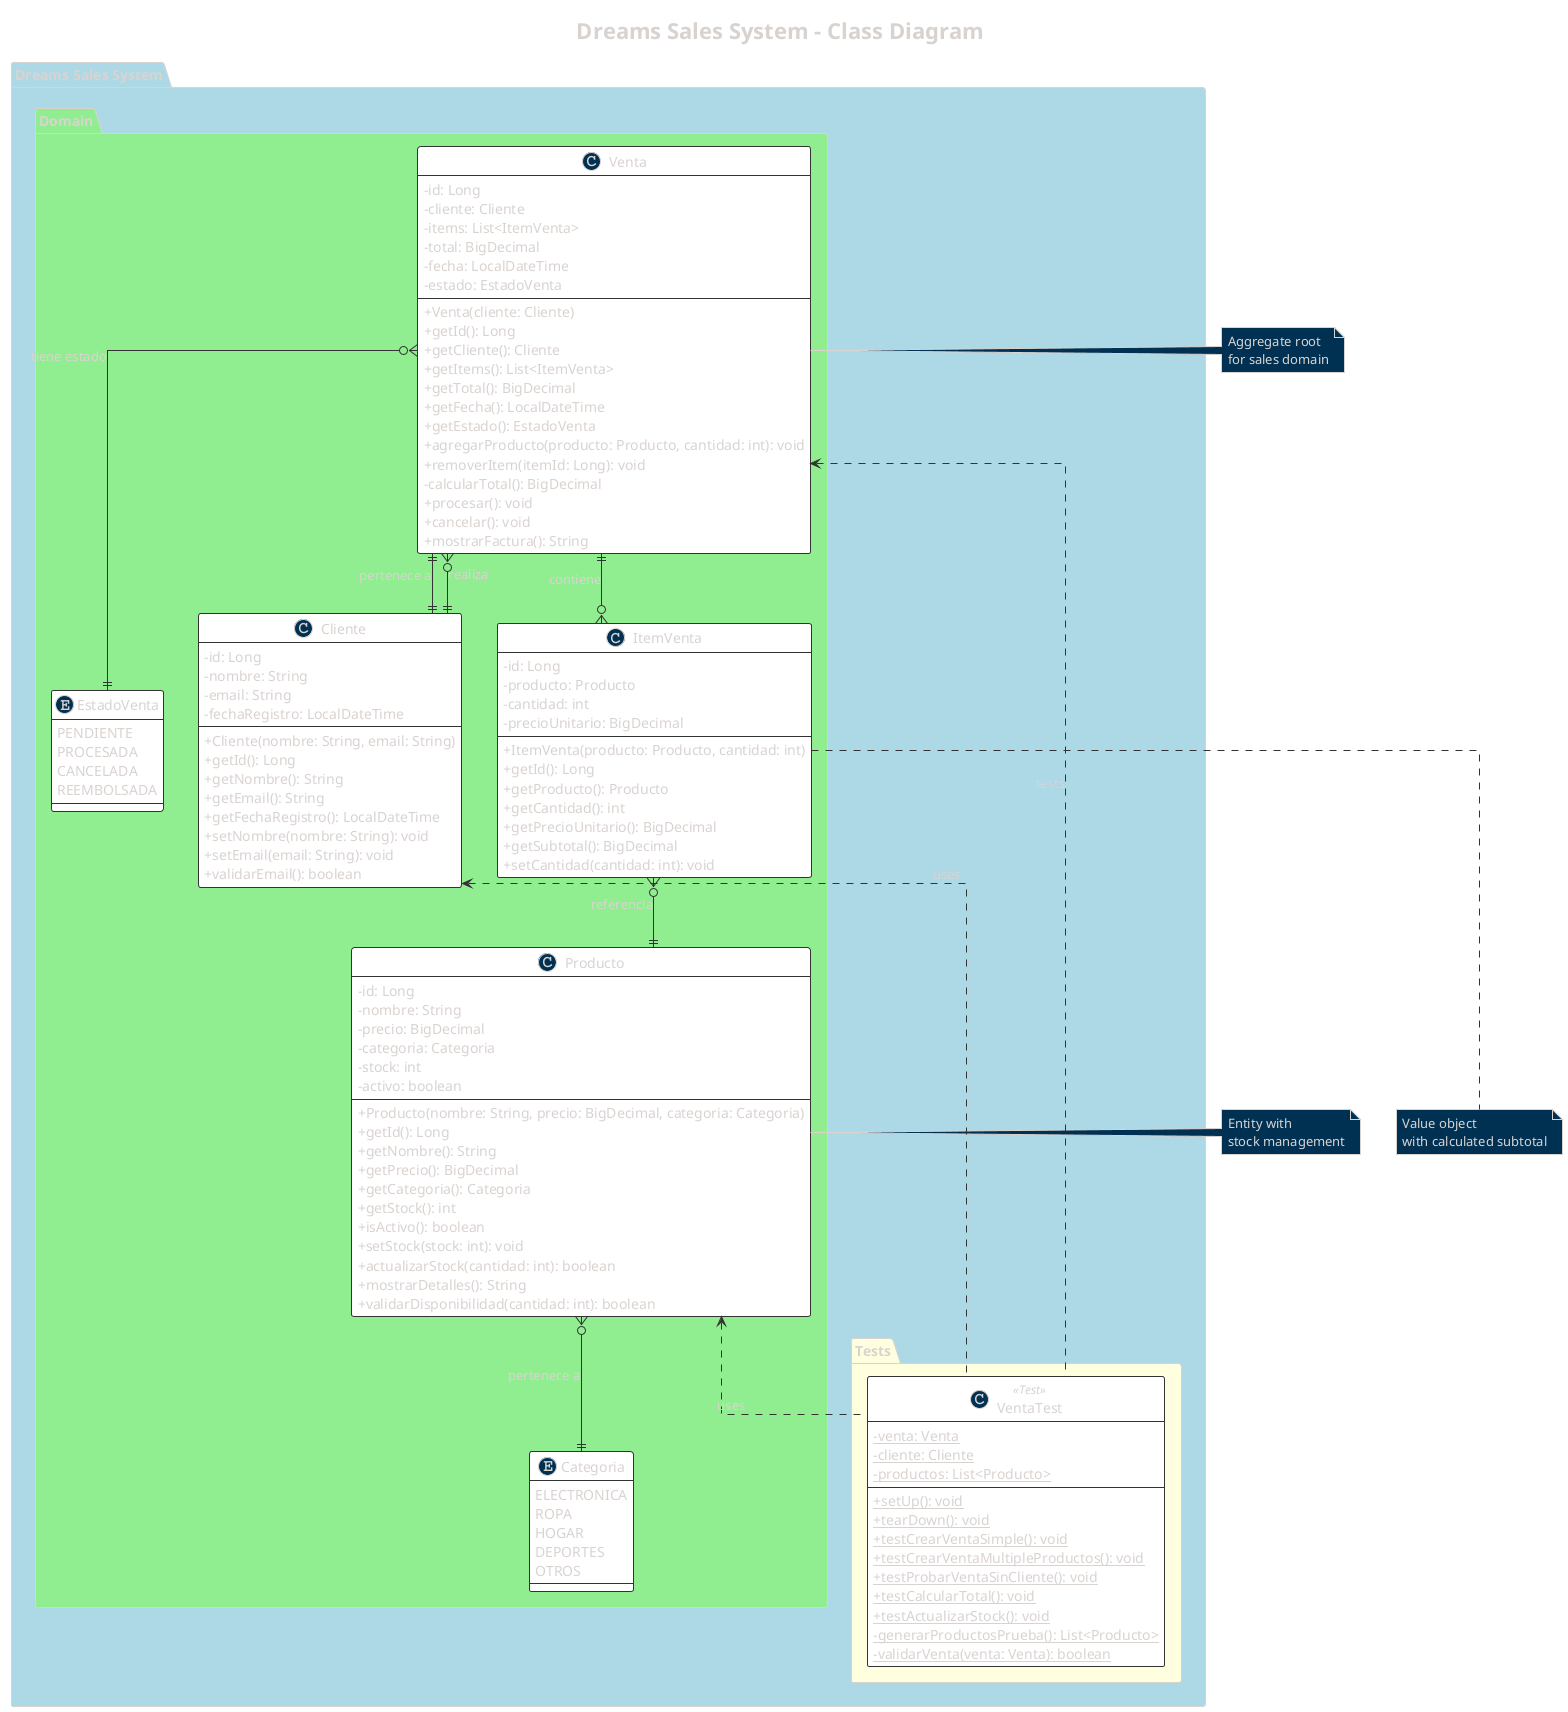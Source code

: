 @startuml dreams

!theme blueprint

' Configuration
skinparam classAttributeIconSize 0
skinparam backgroundColor transparent
skinparam shadowing false
skinparam linetype ortho

' Color scheme
skinparam class {
    BackgroundColor White
    BorderColor #333333
    ArrowColor #333333
}

' Header
title Dreams Sales System - Class Diagram

' Main business package
package "Dreams Sales System" #LightBlue {

    ' Core domain classes
    package "Domain" #LightGreen {
        
        class Cliente {
            - id: Long
            - nombre: String
            - email: String
            - fechaRegistro: LocalDateTime
            --
            + Cliente(nombre: String, email: String)
            + getId(): Long
            + getNombre(): String
            + getEmail(): String
            + getFechaRegistro(): LocalDateTime
            + setNombre(nombre: String): void
            + setEmail(email: String): void
            + validarEmail(): boolean
        }

        class Venta {
            - id: Long
            - cliente: Cliente
            - items: List<ItemVenta>
            - total: BigDecimal
            - fecha: LocalDateTime
            - estado: EstadoVenta
            --
            + Venta(cliente: Cliente)
            + getId(): Long
            + getCliente(): Cliente
            + getItems(): List<ItemVenta>
            + getTotal(): BigDecimal
            + getFecha(): LocalDateTime
            + getEstado(): EstadoVenta
            + agregarProducto(producto: Producto, cantidad: int): void
            + removerItem(itemId: Long): void
            - calcularTotal(): BigDecimal
            + procesar(): void
            + cancelar(): void
            + mostrarFactura(): String
        }

        class ItemVenta {
            - id: Long
            - producto: Producto
            - cantidad: int
            - precioUnitario: BigDecimal
            --
            + ItemVenta(producto: Producto, cantidad: int)
            + getId(): Long
            + getProducto(): Producto
            + getCantidad(): int
            + getPrecioUnitario(): BigDecimal
            + getSubtotal(): BigDecimal
            + setCantidad(cantidad: int): void
        }

        class Producto {
            - id: Long
            - nombre: String
            - precio: BigDecimal
            - categoria: Categoria
            - stock: int
            - activo: boolean
            --
            + Producto(nombre: String, precio: BigDecimal, categoria: Categoria)
            + getId(): Long
            + getNombre(): String
            + getPrecio(): BigDecimal
            + getCategoria(): Categoria
            + getStock(): int
            + isActivo(): boolean
            + setStock(stock: int): void
            + actualizarStock(cantidad: int): boolean
            + mostrarDetalles(): String
            + validarDisponibilidad(cantidad: int): boolean
        }

        enum EstadoVenta {
            PENDIENTE
            PROCESADA
            CANCELADA
            REEMBOLSADA
        }

        enum Categoria {
            ELECTRONICA
            ROPA
            HOGAR
            DEPORTES
            OTROS
        }
    }

    ' Test classes
    package "Tests" #LightYellow {
        class VentaTest <<Test>> {
            - venta: Venta {static}
            - cliente: Cliente {static}
            - productos: List<Producto> {static}
            --
            + setUp(): void {static}
            + tearDown(): void {static}
            + testCrearVentaSimple(): void {static}
            + testCrearVentaMultipleProductos(): void {static}
            + testProbarVentaSinCliente(): void {static}
            + testCalcularTotal(): void {static}
            + testActualizarStock(): void {static}
            - generarProductosPrueba(): List<Producto> {static}
            - validarVenta(venta: Venta): boolean {static}
        }
    }
}

' Relationships
Cliente ||--o{ Venta : "realiza"
Venta ||--|| Cliente : "pertenece a"
Venta ||--o{ ItemVenta : "contiene"
ItemVenta }o--|| Producto : "referencia"
Producto }o--|| Categoria : "pertenece a"
Venta }o--|| EstadoVenta : "tiene estado"

' Test dependencies
VentaTest .up.> Venta : "tests"
VentaTest .up.> Cliente : "uses"
VentaTest .up.> Producto : "uses"

' Notes
note right of Venta : Aggregate root\nfor sales domain
note bottom of ItemVenta : Value object\nwith calculated subtotal
note left of Producto : Entity with\nstock management

' Layout hints
Cliente -[hidden]down- Producto
Venta -[hidden]down- ItemVenta

@enduml